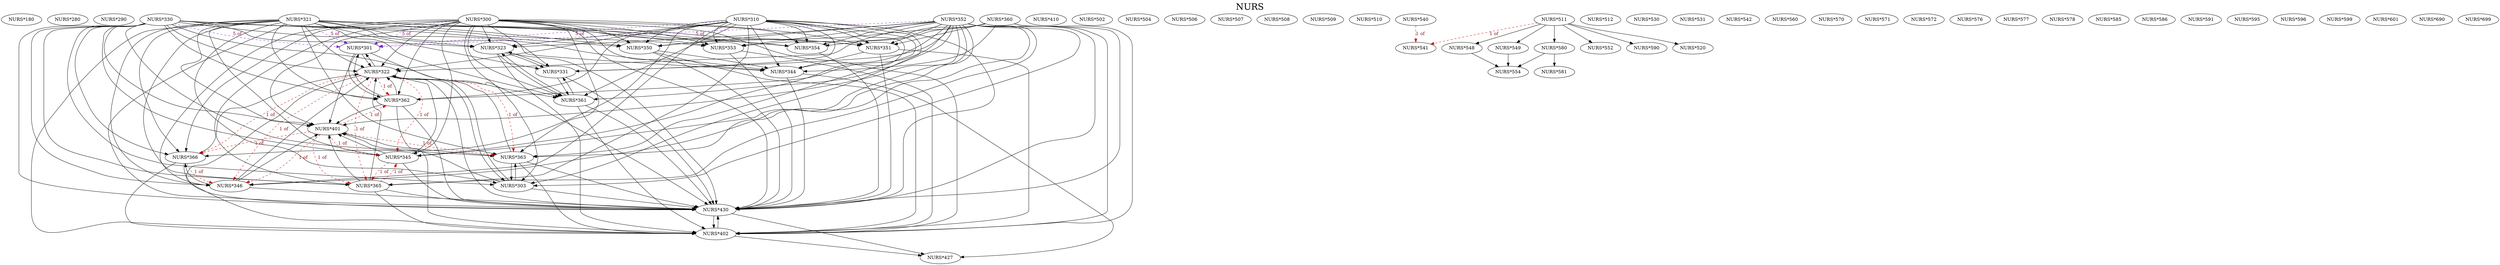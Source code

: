 digraph NURS {
labelloc = "t";
label = "NURS"
fontsize = 27;
"NURS*180"
"NURS*280"
"NURS*290"
"NURS*300"
"NURS*300" -> "NURS*301" [style=dashed] [label="5 of", fontcolor=maroon4] [color="purple3"]
"NURS*310" -> "NURS*301" [style=dashed] [label="5 of", fontcolor=maroon4] [color="purple3"]
"NURS*321" -> "NURS*301" [style=dashed] [label="5 of", fontcolor=maroon4] [color="purple3"]
"NURS*330" -> "NURS*301" [style=dashed] [label="5 of", fontcolor=maroon4] [color="purple3"]
"NURS*352" -> "NURS*301" [style=dashed] [label="5 of", fontcolor=maroon4] [color="purple3"]
"NURS*322" -> "NURS*301"
"NURS*362" -> "NURS*301"
"NURS*300" -> "NURS*303"
"NURS*310" -> "NURS*303"
"NURS*321" -> "NURS*303"
"NURS*330" -> "NURS*303"
"NURS*352" -> "NURS*303"
"NURS*322" -> "NURS*303"
"NURS*363" -> "NURS*303"
"NURS*300" -> "NURS*322"
"NURS*310" -> "NURS*322"
"NURS*321" -> "NURS*322"
"NURS*330" -> "NURS*322"
"NURS*352" -> "NURS*322"
"NURS*345" -> "NURS*322"
"NURS*365" -> "NURS*322"
"NURS*346" -> "NURS*322"
"NURS*366" -> "NURS*322"
"NURS*303" -> "NURS*322"
"NURS*363" -> "NURS*322"
"NURS*301" -> "NURS*322"
"NURS*362" -> "NURS*322"
"NURS*300" -> "NURS*323"
"NURS*310" -> "NURS*323"
"NURS*321" -> "NURS*323"
"NURS*330" -> "NURS*323"
"NURS*352" -> "NURS*323"
"NURS*331" -> "NURS*323"
"NURS*361" -> "NURS*323"
"NURS*300" -> "NURS*331"
"NURS*310" -> "NURS*331"
"NURS*321" -> "NURS*331"
"NURS*352" -> "NURS*331"
"NURS*323" -> "NURS*331"
"NURS*361" -> "NURS*331"
"NURS*300" -> "NURS*344"
"NURS*310" -> "NURS*344"
"NURS*321" -> "NURS*344"
"NURS*330" -> "NURS*344"
"NURS*350" -> "NURS*344"
"NURS*351" -> "NURS*344"
"NURS*352" -> "NURS*344"
"NURS*360" -> "NURS*344"
"NURS*300" -> "NURS*345"
"NURS*310" -> "NURS*345"
"NURS*321" -> "NURS*345"
"NURS*330" -> "NURS*345"
"NURS*352" -> "NURS*345"
"NURS*322" -> "NURS*345" [style=dashed] [label="1 of", fontcolor=firebrick4] [color=red3]
"NURS*401" -> "NURS*345" [style=dashed] [label="1 of", fontcolor=firebrick4] [color=red3]
"NURS*365" -> "NURS*345" [style=dashed] [label="1 of", fontcolor=firebrick4] [color=red3]
"NURS*300" -> "NURS*346"
"NURS*310" -> "NURS*346"
"NURS*321" -> "NURS*346"
"NURS*330" -> "NURS*346"
"NURS*352" -> "NURS*346"
"NURS*322" -> "NURS*346" [style=dashed] [label="1 of", fontcolor=firebrick4] [color=red3]
"NURS*401" -> "NURS*346" [style=dashed] [label="1 of", fontcolor=firebrick4] [color=red3]
"NURS*366" -> "NURS*346" [style=dashed] [label="1 of", fontcolor=firebrick4] [color=red3]
"NURS*300" -> "NURS*350"
"NURS*310" -> "NURS*350"
"NURS*321" -> "NURS*350"
"NURS*330" -> "NURS*350"
"NURS*352" -> "NURS*350"
"NURS*360" -> "NURS*350"
"NURS*300" -> "NURS*351"
"NURS*310" -> "NURS*351"
"NURS*321" -> "NURS*351"
"NURS*330" -> "NURS*351"
"NURS*352" -> "NURS*351"
"NURS*360" -> "NURS*351"
"NURS*300" -> "NURS*353"
"NURS*310" -> "NURS*353"
"NURS*321" -> "NURS*353"
"NURS*330" -> "NURS*353"
"NURS*352" -> "NURS*353"
"NURS*360" -> "NURS*353"
"NURS*300" -> "NURS*354"
"NURS*310" -> "NURS*354"
"NURS*321" -> "NURS*354"
"NURS*330" -> "NURS*354"
"NURS*352" -> "NURS*354"
"NURS*360" -> "NURS*354"
"NURS*300" -> "NURS*361"
"NURS*310" -> "NURS*361"
"NURS*321" -> "NURS*361"
"NURS*330" -> "NURS*361"
"NURS*352" -> "NURS*361"
"NURS*331" -> "NURS*361"
"NURS*323" -> "NURS*361"
"NURS*300" -> "NURS*362"
"NURS*310" -> "NURS*362"
"NURS*321" -> "NURS*362"
"NURS*330" -> "NURS*362"
"NURS*352" -> "NURS*362"
"NURS*301" -> "NURS*362"
"NURS*322" -> "NURS*362" [style=dashed] [label="1 of", fontcolor=firebrick4] [color=red3]
"NURS*401" -> "NURS*362" [style=dashed] [label="1 of", fontcolor=firebrick4] [color=red3]
"NURS*300" -> "NURS*363"
"NURS*310" -> "NURS*363"
"NURS*321" -> "NURS*363"
"NURS*330" -> "NURS*363"
"NURS*352" -> "NURS*363"
"NURS*303" -> "NURS*363"
"NURS*322" -> "NURS*363" [style=dashed] [label="1 of", fontcolor=firebrick4] [color=red3]
"NURS*401" -> "NURS*363" [style=dashed] [label="1 of", fontcolor=firebrick4] [color=red3]
"NURS*300" -> "NURS*365"
"NURS*310" -> "NURS*365"
"NURS*321" -> "NURS*365"
"NURS*330" -> "NURS*365"
"NURS*352" -> "NURS*365"
"NURS*322" -> "NURS*365" [style=dashed] [label="1 of", fontcolor=firebrick4] [color=red3]
"NURS*401" -> "NURS*365" [style=dashed] [label="1 of", fontcolor=firebrick4] [color=red3]
"NURS*345" -> "NURS*365" [style=dashed] [label="1 of", fontcolor=firebrick4] [color=red3]
"NURS*300" -> "NURS*366"
"NURS*310" -> "NURS*366"
"NURS*321" -> "NURS*366"
"NURS*330" -> "NURS*366"
"NURS*346" -> "NURS*366"
"NURS*322" -> "NURS*366" [style=dashed] [label="1 of", fontcolor=firebrick4] [color=red3]
"NURS*401" -> "NURS*366" [style=dashed] [label="1 of", fontcolor=firebrick4] [color=red3]
"NURS*300" -> "NURS*401"
"NURS*321" -> "NURS*401"
"NURS*330" -> "NURS*401"
"NURS*352" -> "NURS*401"
"NURS*345" -> "NURS*401"
"NURS*365" -> "NURS*401"
"NURS*346" -> "NURS*401"
"NURS*303" -> "NURS*401"
"NURS*363" -> "NURS*401"
"NURS*301" -> "NURS*401"
"NURS*362" -> "NURS*401"
"NURS*300" -> "NURS*402"
"NURS*321" -> "NURS*402"
"NURS*322" -> "NURS*402"
"NURS*323" -> "NURS*402"
"NURS*350" -> "NURS*402"
"NURS*351" -> "NURS*402"
"NURS*352" -> "NURS*402"
"NURS*353" -> "NURS*402"
"NURS*360" -> "NURS*402"
"NURS*361" -> "NURS*402"
"NURS*362" -> "NURS*402"
"NURS*363" -> "NURS*402"
"NURS*365" -> "NURS*402"
"NURS*366" -> "NURS*402"
"NURS*430" -> "NURS*402"
"NURS*410"
"NURS*344" -> "NURS*427"
"NURS*402" -> "NURS*427"
"NURS*430" -> "NURS*427"
"NURS*300" -> "NURS*430"
"NURS*301" -> "NURS*430"
"NURS*303" -> "NURS*430"
"NURS*310" -> "NURS*430"
"NURS*321" -> "NURS*430"
"NURS*322" -> "NURS*430"
"NURS*323" -> "NURS*430"
"NURS*330" -> "NURS*430"
"NURS*331" -> "NURS*430"
"NURS*345" -> "NURS*430"
"NURS*346" -> "NURS*430"
"NURS*350" -> "NURS*430"
"NURS*351" -> "NURS*430"
"NURS*352" -> "NURS*430"
"NURS*353" -> "NURS*430"
"NURS*354" -> "NURS*430"
"NURS*360" -> "NURS*430"
"NURS*361" -> "NURS*430"
"NURS*362" -> "NURS*430"
"NURS*363" -> "NURS*430"
"NURS*365" -> "NURS*430"
"NURS*366" -> "NURS*430"
"NURS*344" -> "NURS*430"
"NURS*402" -> "NURS*430"
"NURS*502"
"NURS*504"
"NURS*506"
"NURS*507"
"NURS*508"
"NURS*509"
"NURS*510"
"NURS*511"
"NURS*512"
"NURS*511" -> "NURS*520" [style=solid]
"NURS*530"
"NURS*531"
"NURS*540"
"NURS*540" -> "NURS*541" [style=dashed] [label="1 of", fontcolor=firebrick4] [color=red3]
"NURS*511" -> "NURS*541" [style=dashed] [label="1 of", fontcolor=firebrick4] [color=red3]
"NURS*542"
"NURS*511" -> "NURS*548" [style=solid]
"NURS*511" -> "NURS*549" [style=solid]
"NURS*511" -> "NURS*552" [style=solid]
"NURS*580" -> "NURS*554"
"NURS*548" -> "NURS*554"
"NURS*549" -> "NURS*554"
"NURS*560"
"NURS*570"
"NURS*571"
"NURS*572"
"NURS*576"
"NURS*577"
"NURS*578"
"NURS*511" -> "NURS*580" [style=solid]
"NURS*580" -> "NURS*581" [style=solid]
"NURS*585"
"NURS*586"
"NURS*511" -> "NURS*590" [style=solid]
"NURS*591"
"NURS*595"
"NURS*596"
"NURS*599"
"NURS*601"
"NURS*690"
"NURS*699"
}
